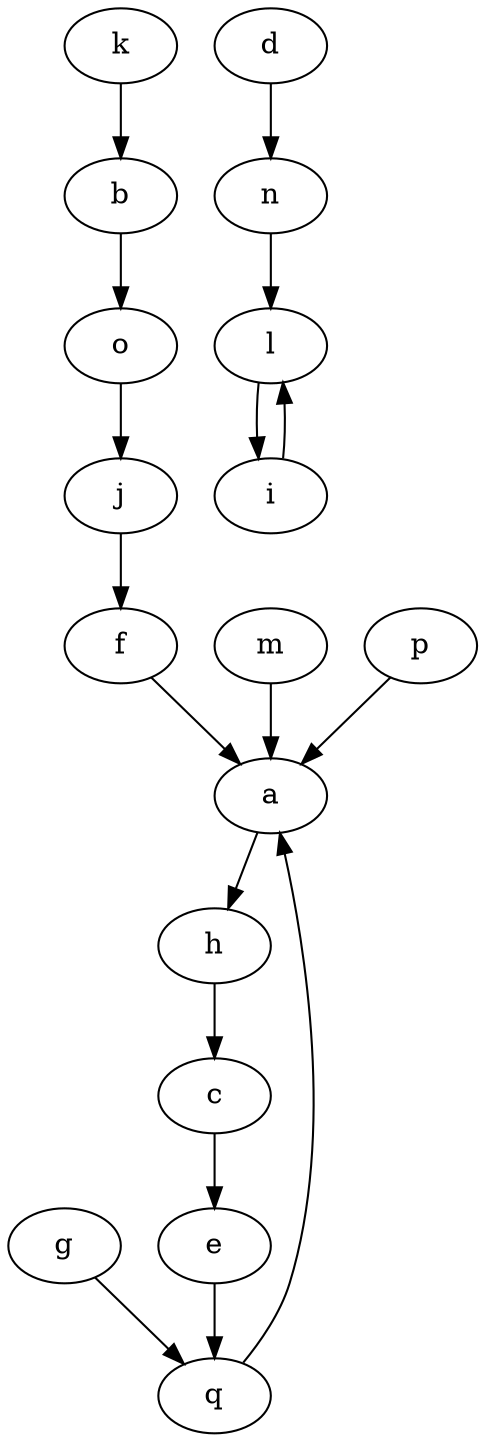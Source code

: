 digraph intersection {
  a -> h
  l -> i
  n -> l
  q -> a
  c -> e
  e -> q
  f -> a
  h -> c
  b -> o
  d -> n
  g -> q
  k -> b
  i -> l
  m -> a
  o -> j
  j -> f
  p -> a
}
